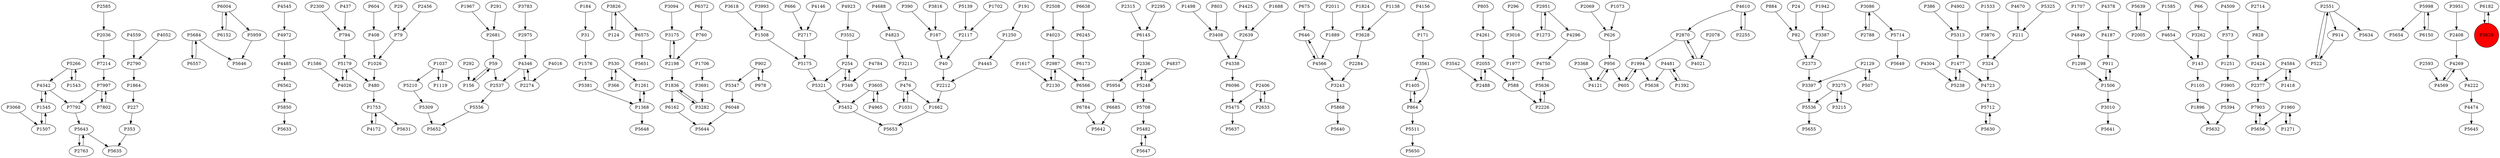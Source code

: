 digraph {
	P353 -> P5635
	P5684 -> P5646
	P4545 -> P4972
	P2300 -> P794
	P2537 -> P5556
	P1261 -> P1368
	P3826 -> P124
	P3094 -> P3175
	P2585 -> P2036
	P4445 -> P2212
	P3826 -> P6575
	P390 -> P167
	P6685 -> P5642
	P59 -> P2537
	P4172 -> P1753
	P2036 -> P7214
	P794 -> P5179
	P5475 -> P5637
	P4338 -> P6096
	P5482 -> P5647
	P675 -> P646
	P6566 -> P6784
	P3561 -> P1405
	P760 -> P2198
	P1037 -> P5210
	P5636 -> P2226
	P2870 -> P1994
	P1889 -> P4566
	P1586 -> P4026
	P1498 -> P3408
	P2488 -> P2055
	P2315 -> P6145
	P3387 -> P2373
	P5266 -> P4342
	P3086 -> P2788
	P902 -> P5347
	P324 -> P4723
	P2406 -> P5475
	P4187 -> P911
	P1824 -> P3628
	P7997 -> P7792
	P59 -> P156
	P1138 -> P3628
	P604 -> P408
	P5712 -> P5630
	P31 -> P1576
	P864 -> P5511
	P4156 -> P171
	P1508 -> P5175
	P366 -> P530
	P4750 -> P5636
	P5639 -> P2005
	P3175 -> P2198
	P5179 -> P480
	P3783 -> P2975
	P2129 -> P3397
	P4688 -> P4823
	P2717 -> P5175
	P2078 -> P4021
	P82 -> P2373
	P1585 -> P4654
	P3211 -> P476
	P5248 -> P5708
	P1896 -> P5632
	P7802 -> P7997
	P2274 -> P4346
	P40 -> P2212
	P1545 -> P1507
	P2714 -> P828
	P605 -> P1994
	P4559 -> P2790
	P6004 -> P6152
	P3691 -> P3282
	P5708 -> P5482
	P5394 -> P5632
	P3275 -> P5536
	P3282 -> P1836
	P5536 -> P5655
	P828 -> P2424
	P1662 -> P5653
	P1271 -> P1960
	P4849 -> P1298
	P1506 -> P911
	P2255 -> P4610
	P2870 -> P4021
	P6557 -> P5684
	P1942 -> P3387
	P3561 -> P864
	P2005 -> P5639
	P805 -> P4261
	P6562 -> P5850
	P646 -> P4566
	P4481 -> P5638
	P1026 -> P480
	P5175 -> P5321
	P6638 -> P6245
	P5347 -> P6048
	P1967 -> P2681
	P349 -> P254
	P4023 -> P2987
	P5139 -> P2117
	P5179 -> P4026
	P476 -> P1662
	P3068 -> P1507
	P5868 -> P5640
	P884 -> P82
	P227 -> P353
	P3628 -> P2284
	P4972 -> P4485
	P3542 -> P2488
	P6372 -> P760
	P5714 -> P5649
	P1533 -> P3876
	P1392 -> P4481
	P4342 -> P7792
	P2987 -> P6566
	P2212 -> P1662
	P3605 -> P4965
	P2295 -> P6145
	P4425 -> P2639
	P2377 -> P7903
	P4121 -> P956
	P2130 -> P2987
	P1477 -> P5238
	P2551 -> P522
	P1543 -> P5266
	P3275 -> P3215
	P2011 -> P1889
	P5684 -> P6557
	P5998 -> P5654
	P2408 -> P4269
	P1477 -> P4723
	P4509 -> P373
	P4222 -> P4474
	P2336 -> P5954
	P2763 -> P5643
	P480 -> P1753
	P386 -> P5313
	P530 -> P366
	P3951 -> P2408
	P4610 -> P2870
	P292 -> P156
	P7997 -> P7802
	P4902 -> P5313
	P2975 -> P4346
	P29 -> P79
	P2987 -> P2130
	P3552 -> P254
	P1617 -> P2130
	P79 -> P1026
	P626 -> P956
	P4569 -> P4269
	P4485 -> P6562
	P1119 -> P1037
	P408 -> P1026
	P3397 -> P5536
	P2055 -> P588
	P1753 -> P4172
	P5998 -> P6150
	P4016 -> P2274
	P666 -> P2717
	P184 -> P31
	P1368 -> P5648
	P2069 -> P626
	P1507 -> P1545
	P167 -> P40
	P3618 -> P1508
	P4342 -> P1545
	P3816 -> P167
	P902 -> P978
	P1273 -> P2951
	P2406 -> P2633
	P5647 -> P5482
	P254 -> P349
	P6096 -> P5475
	P2790 -> P1864
	P24 -> P82
	P3408 -> P4338
	P5511 -> P5650
	P4584 -> P1418
	P2551 -> P914
	P476 -> P1031
	P1994 -> P5638
	P588 -> P2226
	P4269 -> P4222
	P296 -> P3016
	P2129 -> P507
	P156 -> P59
	P7792 -> P5643
	P2951 -> P1273
	P2284 -> P3243
	P3876 -> P324
	P1251 -> P3905
	P1405 -> P864
	P4566 -> P646
	P5850 -> P5633
	P4723 -> P5712
	P530 -> P1261
	P5954 -> P6685
	P4146 -> P2717
	P3243 -> P5868
	P1073 -> P626
	P437 -> P794
	P522 -> P2551
	P3086 -> P5714
	P1105 -> P1896
	P3215 -> P3275
	P4923 -> P3552
	P373 -> P1251
	P4837 -> P5248
	P5309 -> P5652
	P956 -> P605
	P1576 -> P5381
	P124 -> P3826
	P3605 -> P5452
	P5643 -> P2763
	P7214 -> P7997
	P6784 -> P5642
	P2633 -> P2406
	P2681 -> P59
	P5248 -> P2336
	P1545 -> P4342
	P2424 -> P2377
	P911 -> P1506
	P1836 -> P3282
	P6173 -> P6566
	P1298 -> P1506
	P4823 -> P3211
	P4654 -> P143
	P6575 -> P5651
	P1753 -> P5631
	P6004 -> P5959
	P4261 -> P2055
	P5381 -> P1368
	P5266 -> P1543
	P5321 -> P5452
	P4566 -> P3243
	P3016 -> P1977
	P4346 -> P2274
	P4304 -> P5238
	P1368 -> P1261
	P1994 -> P605
	P1836 -> P6162
	P1960 -> P5656
	P507 -> P2129
	P291 -> P2681
	P4965 -> P3605
	P2639 -> P4338
	P2226 -> P5636
	P5210 -> P5309
	P171 -> P3561
	P1706 -> P3691
	P66 -> P3262
	P6162 -> P5644
	P2198 -> P3175
	P6048 -> P5644
	P4584 -> P2377
	P191 -> P1250
	P4474 -> P5645
	P2198 -> P1836
	P1037 -> P1119
	P6245 -> P6173
	P254 -> P5321
	P1977 -> P588
	P4784 -> P349
	P211 -> P324
	P3905 -> P5394
	P914 -> P522
	P4670 -> P211
	P978 -> P902
	P2593 -> P4569
	P803 -> P3408
	P1250 -> P4445
	P7903 -> P5656
	P3993 -> P1508
	P2456 -> P79
	P4610 -> P2255
	P5630 -> P5712
	P2117 -> P40
	P5313 -> P1477
	P143 -> P1105
	P1688 -> P2639
	P2055 -> P2488
	P6145 -> P2336
	P4052 -> P2790
	P5656 -> P7903
	P2551 -> P5634
	P6182 -> P5629
	P4021 -> P2870
	P5959 -> P5646
	P6152 -> P6004
	P1960 -> P1271
	P1506 -> P3010
	P5643 -> P5635
	P3010 -> P5641
	P2373 -> P3397
	P4296 -> P4750
	P5629 -> P6182
	P5325 -> P211
	P2508 -> P4023
	P1702 -> P2117
	P6150 -> P5998
	P3262 -> P143
	P4378 -> P4187
	P2951 -> P4296
	P1864 -> P227
	P3368 -> P4121
	P5452 -> P5653
	P864 -> P1405
	P2336 -> P5248
	P1707 -> P4849
	P5556 -> P5652
	P4026 -> P5179
	P5238 -> P1477
	P4481 -> P1392
	P2788 -> P3086
	P4346 -> P2537
	P1418 -> P4584
	P4269 -> P4569
	P1031 -> P476
	P956 -> P4121
	P5629 [shape=circle]
	P5629 [style=filled]
	P5629 [fillcolor=red]
}